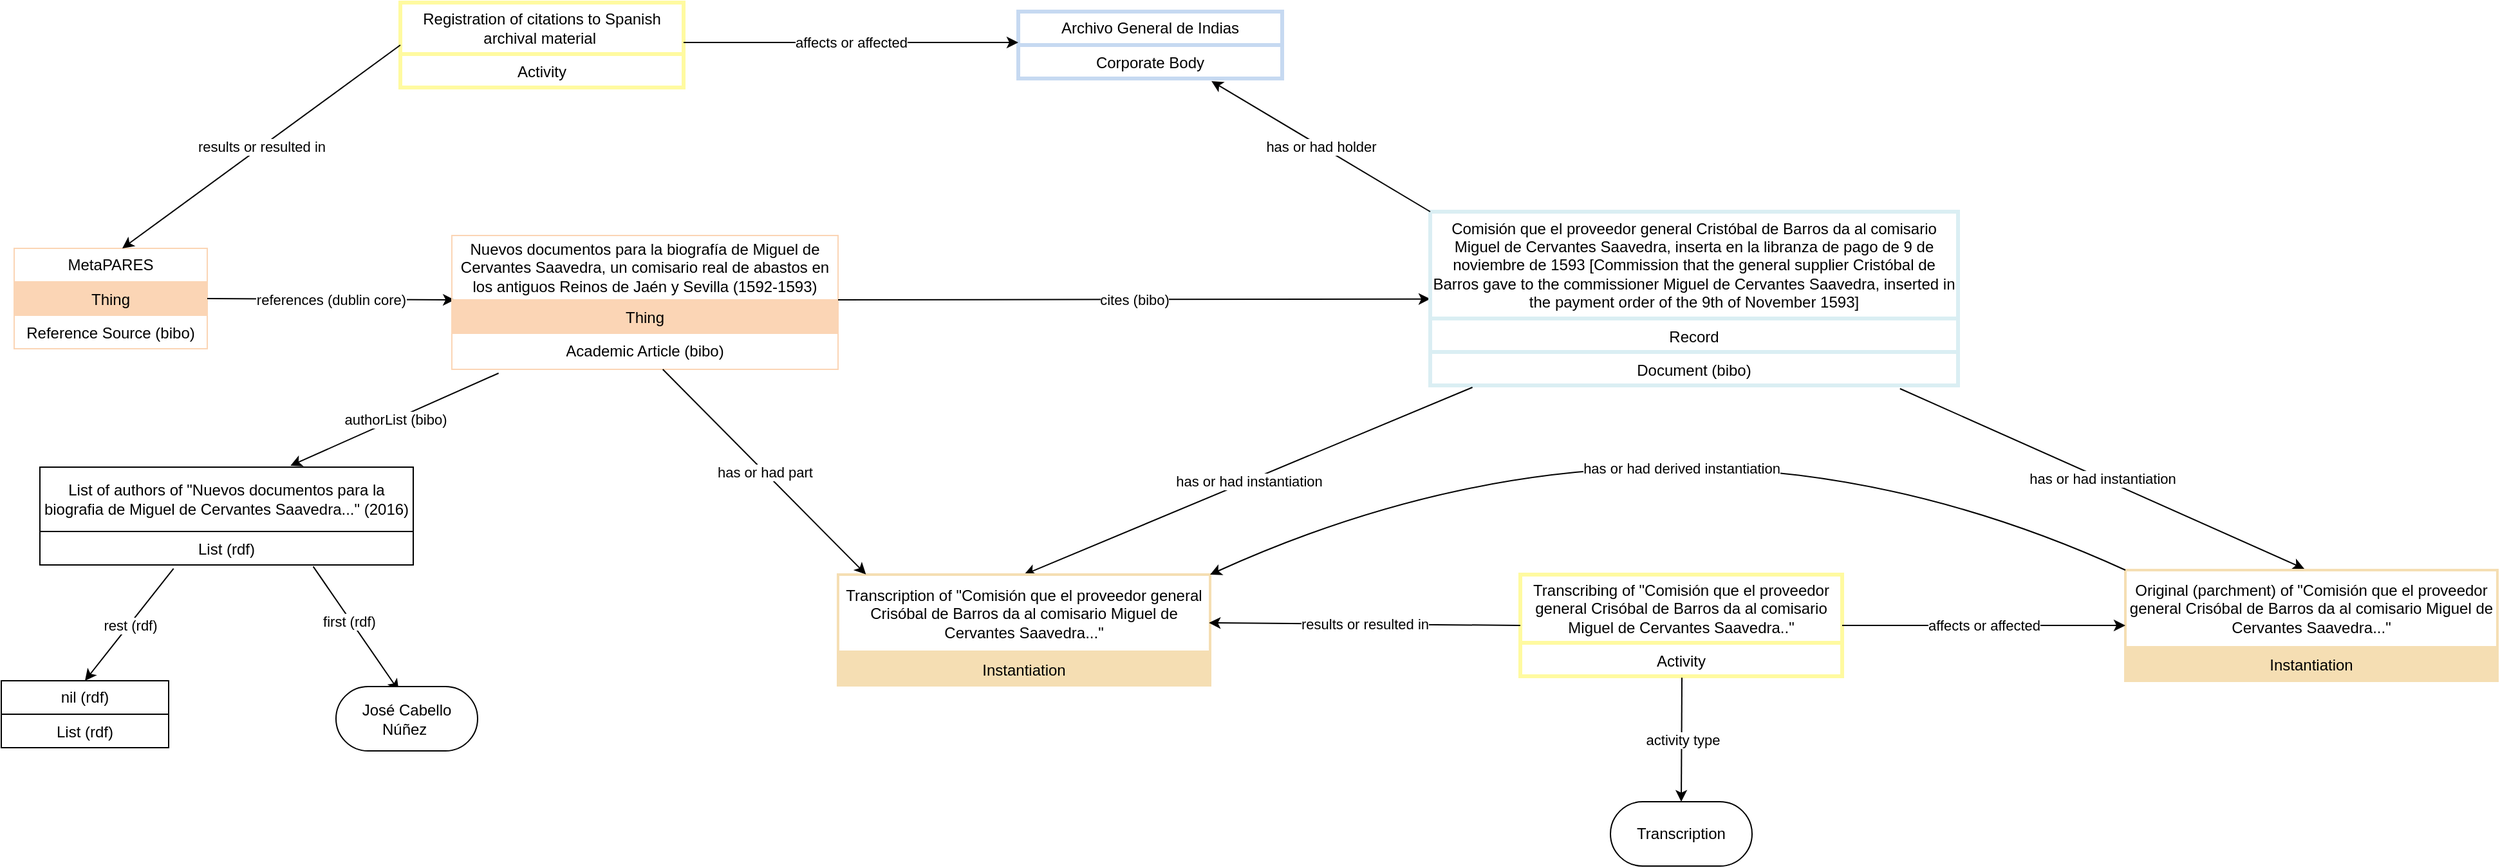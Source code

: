 <mxfile version="28.2.5">
  <diagram name="Page-1" id="bvQDPrfrpt0zgJPPsHLa">
    <mxGraphModel dx="870" dy="566" grid="1" gridSize="10" guides="1" tooltips="1" connect="1" arrows="1" fold="1" page="1" pageScale="1" pageWidth="4681" pageHeight="3300" math="0" shadow="0">
      <root>
        <mxCell id="0" />
        <mxCell id="1" parent="0" />
        <mxCell id="Pw4hpHj4lTCNHb1y_Igf-1" value="MetaPARES" style="swimlane;fontStyle=0;childLayout=stackLayout;horizontal=1;startSize=26;strokeColor=#FBD5B5;fillColor=none;horizontalStack=0;resizeParent=1;resizeParentMax=0;resizeLast=0;collapsible=1;marginBottom=0;whiteSpace=wrap;html=1;" parent="1" vertex="1">
          <mxGeometry x="370" y="280" width="150" height="78" as="geometry" />
        </mxCell>
        <mxCell id="Pw4hpHj4lTCNHb1y_Igf-2" value="Thing" style="text;strokeColor=#FBD5B5;fillColor=#FBD5B5;align=center;verticalAlign=top;spacingLeft=4;spacingRight=4;overflow=hidden;rotatable=0;points=[[0,0.5],[1,0.5]];portConstraint=eastwest;whiteSpace=wrap;html=1;" parent="Pw4hpHj4lTCNHb1y_Igf-1" vertex="1">
          <mxGeometry y="26" width="150" height="26" as="geometry" />
        </mxCell>
        <mxCell id="Pw4hpHj4lTCNHb1y_Igf-5" value="Reference Source (bibo)" style="text;align=center;verticalAlign=top;spacingLeft=4;spacingRight=4;overflow=hidden;rotatable=0;points=[[0,0.5],[1,0.5]];portConstraint=eastwest;whiteSpace=wrap;html=1;" parent="Pw4hpHj4lTCNHb1y_Igf-1" vertex="1">
          <mxGeometry y="52" width="150" height="26" as="geometry" />
        </mxCell>
        <mxCell id="Pw4hpHj4lTCNHb1y_Igf-6" value="" style="endArrow=classic;html=1;rounded=0;exitX=1;exitY=0.5;exitDx=0;exitDy=0;entryX=0.007;entryY=0;entryDx=0;entryDy=0;entryPerimeter=0;" parent="1" source="Pw4hpHj4lTCNHb1y_Igf-1" target="Pw4hpHj4lTCNHb1y_Igf-9" edge="1">
          <mxGeometry relative="1" as="geometry">
            <mxPoint x="550" y="308.5" as="sourcePoint" />
            <mxPoint x="740" y="308.5" as="targetPoint" />
          </mxGeometry>
        </mxCell>
        <mxCell id="Pw4hpHj4lTCNHb1y_Igf-7" value="references (dublin core)" style="edgeLabel;resizable=0;html=1;;align=center;verticalAlign=middle;" parent="Pw4hpHj4lTCNHb1y_Igf-6" connectable="0" vertex="1">
          <mxGeometry relative="1" as="geometry" />
        </mxCell>
        <mxCell id="Pw4hpHj4lTCNHb1y_Igf-8" value="Nuevos documentos para la biografía de Miguel de Cervantes Saavedra, un comisario real de abastos en los antiguos Reinos de Jaén y Sevilla (1592-1593)" style="swimlane;fontStyle=0;childLayout=stackLayout;horizontal=1;startSize=50;strokeColor=#FBD5B5;fillColor=none;horizontalStack=0;resizeParent=1;resizeParentMax=0;resizeLast=0;collapsible=1;marginBottom=0;whiteSpace=wrap;html=1;" parent="1" vertex="1">
          <mxGeometry x="710" y="270" width="300" height="104" as="geometry" />
        </mxCell>
        <mxCell id="Pw4hpHj4lTCNHb1y_Igf-9" value="Thing" style="text;strokeColor=#FBD5B5;fillColor=#FBD5B5;align=center;verticalAlign=top;spacingLeft=4;spacingRight=4;overflow=hidden;rotatable=0;points=[[0,0.5],[1,0.5]];portConstraint=eastwest;whiteSpace=wrap;html=1;" parent="Pw4hpHj4lTCNHb1y_Igf-8" vertex="1">
          <mxGeometry y="50" width="300" height="26" as="geometry" />
        </mxCell>
        <mxCell id="Pw4hpHj4lTCNHb1y_Igf-10" value="Academic Article (bibo)" style="text;align=center;verticalAlign=top;spacingLeft=4;spacingRight=4;overflow=hidden;rotatable=0;points=[[0,0.5],[1,0.5]];portConstraint=eastwest;whiteSpace=wrap;html=1;" parent="Pw4hpHj4lTCNHb1y_Igf-8" vertex="1">
          <mxGeometry y="76" width="300" height="28" as="geometry" />
        </mxCell>
        <mxCell id="Pw4hpHj4lTCNHb1y_Igf-11" value="" style="endArrow=classic;html=1;rounded=0;exitX=0.121;exitY=1.107;exitDx=0;exitDy=0;entryX=0.671;entryY=-0.015;entryDx=0;entryDy=0;entryPerimeter=0;exitPerimeter=0;" parent="1" source="Pw4hpHj4lTCNHb1y_Igf-10" target="Pw4hpHj4lTCNHb1y_Igf-15" edge="1">
          <mxGeometry relative="1" as="geometry">
            <mxPoint x="680" y="230" as="sourcePoint" />
            <mxPoint x="870" y="190" as="targetPoint" />
          </mxGeometry>
        </mxCell>
        <mxCell id="Pw4hpHj4lTCNHb1y_Igf-12" value="authorList (bibo)" style="edgeLabel;resizable=0;html=1;;align=center;verticalAlign=middle;" parent="Pw4hpHj4lTCNHb1y_Igf-11" connectable="0" vertex="1">
          <mxGeometry relative="1" as="geometry" />
        </mxCell>
        <mxCell id="Pw4hpHj4lTCNHb1y_Igf-15" value="List of authors of &quot;Nuevos documentos para la biografia de Miguel de Cervantes Saavedra...&quot; (2016)" style="swimlane;fontStyle=0;childLayout=stackLayout;horizontal=1;startSize=50;fillColor=none;horizontalStack=0;resizeParent=1;resizeParentMax=0;resizeLast=0;collapsible=1;marginBottom=0;whiteSpace=wrap;html=1;" parent="1" vertex="1">
          <mxGeometry x="390" y="450" width="290" height="76" as="geometry" />
        </mxCell>
        <mxCell id="Pw4hpHj4lTCNHb1y_Igf-16" value="&lt;div&gt;List (rdf)&lt;/div&gt;" style="text;strokeColor=none;fillColor=none;align=center;verticalAlign=top;spacingLeft=4;spacingRight=4;overflow=hidden;rotatable=0;points=[[0,0.5],[1,0.5]];portConstraint=eastwest;whiteSpace=wrap;html=1;" parent="Pw4hpHj4lTCNHb1y_Igf-15" vertex="1">
          <mxGeometry y="50" width="290" height="26" as="geometry" />
        </mxCell>
        <mxCell id="Pw4hpHj4lTCNHb1y_Igf-17" value="" style="endArrow=classic;html=1;rounded=0;exitX=0.732;exitY=1.045;exitDx=0;exitDy=0;entryX=0.444;entryY=0.067;entryDx=0;entryDy=0;exitPerimeter=0;entryPerimeter=0;" parent="1" source="Pw4hpHj4lTCNHb1y_Igf-16" target="Pw4hpHj4lTCNHb1y_Igf-19" edge="1">
          <mxGeometry relative="1" as="geometry">
            <mxPoint x="810" y="571" as="sourcePoint" />
            <mxPoint x="810" y="470" as="targetPoint" />
          </mxGeometry>
        </mxCell>
        <mxCell id="Pw4hpHj4lTCNHb1y_Igf-58" value="first (rdf)" style="edgeLabel;html=1;align=center;verticalAlign=middle;resizable=0;points=[];" parent="Pw4hpHj4lTCNHb1y_Igf-17" vertex="1" connectable="0">
          <mxGeometry x="-0.139" y="-1" relative="1" as="geometry">
            <mxPoint as="offset" />
          </mxGeometry>
        </mxCell>
        <mxCell id="Pw4hpHj4lTCNHb1y_Igf-19" value="José Cabello Núñez&amp;nbsp;" style="html=1;whiteSpace=wrap;rounded=1;arcSize=50;" parent="1" vertex="1">
          <mxGeometry x="620" y="620.5" width="110" height="50" as="geometry" />
        </mxCell>
        <mxCell id="Pw4hpHj4lTCNHb1y_Igf-20" value="" style="endArrow=classic;html=1;rounded=0;exitX=0.358;exitY=1.109;exitDx=0;exitDy=0;entryX=0.5;entryY=0;entryDx=0;entryDy=0;exitPerimeter=0;" parent="1" source="Pw4hpHj4lTCNHb1y_Igf-16" target="Pw4hpHj4lTCNHb1y_Igf-25" edge="1">
          <mxGeometry relative="1" as="geometry">
            <mxPoint x="710" y="526" as="sourcePoint" />
            <mxPoint x="800" y="530" as="targetPoint" />
          </mxGeometry>
        </mxCell>
        <mxCell id="Pw4hpHj4lTCNHb1y_Igf-21" value="rest (rdf)" style="edgeLabel;resizable=0;html=1;;align=center;verticalAlign=middle;" parent="Pw4hpHj4lTCNHb1y_Igf-20" connectable="0" vertex="1">
          <mxGeometry relative="1" as="geometry" />
        </mxCell>
        <mxCell id="Pw4hpHj4lTCNHb1y_Igf-25" value="nil (rdf)" style="swimlane;fontStyle=0;childLayout=stackLayout;horizontal=1;startSize=26;fillColor=none;horizontalStack=0;resizeParent=1;resizeParentMax=0;resizeLast=0;collapsible=1;marginBottom=0;whiteSpace=wrap;html=1;" parent="1" vertex="1">
          <mxGeometry x="360" y="616.0" width="130" height="52" as="geometry">
            <mxRectangle x="981" y="570" width="50" height="40" as="alternateBounds" />
          </mxGeometry>
        </mxCell>
        <mxCell id="Pw4hpHj4lTCNHb1y_Igf-26" value="&lt;div&gt;List (rdf)&lt;/div&gt;" style="text;strokeColor=none;fillColor=none;align=center;verticalAlign=top;spacingLeft=4;spacingRight=4;overflow=hidden;rotatable=0;points=[[0,0.5],[1,0.5]];portConstraint=eastwest;whiteSpace=wrap;html=1;" parent="Pw4hpHj4lTCNHb1y_Igf-25" vertex="1">
          <mxGeometry y="26" width="130" height="26" as="geometry" />
        </mxCell>
        <mxCell id="Pw4hpHj4lTCNHb1y_Igf-27" value="" style="endArrow=classic;html=1;rounded=0;exitX=0.99;exitY=0.404;exitDx=0;exitDy=0;exitPerimeter=0;" parent="1" target="Pw4hpHj4lTCNHb1y_Igf-29" edge="1">
          <mxGeometry relative="1" as="geometry">
            <mxPoint x="1010" y="320.006" as="sourcePoint" />
            <mxPoint x="1160" y="320" as="targetPoint" />
          </mxGeometry>
        </mxCell>
        <mxCell id="Pw4hpHj4lTCNHb1y_Igf-28" value="cites (bibo)" style="edgeLabel;resizable=0;html=1;;align=center;verticalAlign=middle;" parent="Pw4hpHj4lTCNHb1y_Igf-27" connectable="0" vertex="1">
          <mxGeometry relative="1" as="geometry" />
        </mxCell>
        <mxCell id="Pw4hpHj4lTCNHb1y_Igf-29" value="Comisión  que  el  proveedor  general  Cristóbal  de Barros  da  al  comisario  Miguel  de  Cervantes  Saavedra,  inserta  en  la  libranza  de  pago  de  9  de  noviembre  de  1593 [Commission that the general supplier Cristóbal de Barros gave to the commissioner Miguel de Cervantes Saavedra, inserted in the payment order of the 9th of November 1593]" style="swimlane;fontStyle=0;childLayout=stackLayout;horizontal=1;startSize=83;strokeColor=#DAEEF3;strokeWidth=3;fillColor=none;horizontalStack=0;resizeParent=1;resizeParentMax=0;resizeLast=0;collapsible=1;marginBottom=0;whiteSpace=wrap;html=1;" parent="1" vertex="1">
          <mxGeometry x="1470" y="251.5" width="410" height="135" as="geometry" />
        </mxCell>
        <mxCell id="Pw4hpHj4lTCNHb1y_Igf-30" value="Record" style="text;strokeColor=#DAEEF3;strokeWidth=3;fillColor=none;align=center;verticalAlign=top;spacingLeft=4;spacingRight=4;overflow=hidden;rotatable=0;points=[[0,0.5],[1,0.5]];portConstraint=eastwest;whiteSpace=wrap;html=1;" parent="Pw4hpHj4lTCNHb1y_Igf-29" vertex="1">
          <mxGeometry y="83" width="410" height="26" as="geometry" />
        </mxCell>
        <mxCell id="Pw4hpHj4lTCNHb1y_Igf-31" value="Document (bibo)" style="text;strokeColor=#DAEEF3;strokeWidth=3;fillColor=none;align=center;verticalAlign=top;spacingLeft=4;spacingRight=4;overflow=hidden;rotatable=0;points=[[0,0.5],[1,0.5]];portConstraint=eastwest;whiteSpace=wrap;html=1;" parent="Pw4hpHj4lTCNHb1y_Igf-29" vertex="1">
          <mxGeometry y="109" width="410" height="26" as="geometry" />
        </mxCell>
        <mxCell id="Pw4hpHj4lTCNHb1y_Igf-32" value="" style="endArrow=classic;html=1;rounded=0;exitX=0.08;exitY=1.058;exitDx=0;exitDy=0;exitPerimeter=0;entryX=0.5;entryY=0;entryDx=0;entryDy=0;" parent="1" source="Pw4hpHj4lTCNHb1y_Igf-31" target="Pw4hpHj4lTCNHb1y_Igf-34" edge="1">
          <mxGeometry relative="1" as="geometry">
            <mxPoint x="1090" y="480" as="sourcePoint" />
            <mxPoint x="1090" y="530" as="targetPoint" />
          </mxGeometry>
        </mxCell>
        <mxCell id="Pw4hpHj4lTCNHb1y_Igf-33" value="has or had instantiation" style="edgeLabel;resizable=0;html=1;;align=center;verticalAlign=middle;" parent="Pw4hpHj4lTCNHb1y_Igf-32" connectable="0" vertex="1">
          <mxGeometry relative="1" as="geometry" />
        </mxCell>
        <mxCell id="Pw4hpHj4lTCNHb1y_Igf-34" value="Transcription of &quot;Comisión que el proveedor general Crisóbal de Barros da al comisario Miguel de Cervantes Saavedra...&quot;" style="swimlane;fontStyle=0;childLayout=stackLayout;horizontal=1;startSize=60;strokeColor=#F5DEB3;strokeWidth=2;fillColor=none;horizontalStack=0;resizeParent=1;resizeParentMax=0;resizeLast=0;collapsible=1;marginBottom=0;whiteSpace=wrap;html=1;" parent="1" vertex="1">
          <mxGeometry x="1010" y="533.5" width="289" height="86" as="geometry" />
        </mxCell>
        <mxCell id="Pw4hpHj4lTCNHb1y_Igf-35" value="Instantiation&lt;div&gt;&lt;br&gt;&lt;/div&gt;" style="text;strokeColor=#F5DEB3;strokeWidth=2;fillColor=#F5DEB3;align=center;verticalAlign=top;spacingLeft=4;spacingRight=4;overflow=hidden;rotatable=0;points=[[0,0.5],[1,0.5]];portConstraint=eastwest;whiteSpace=wrap;html=1;" parent="Pw4hpHj4lTCNHb1y_Igf-34" vertex="1">
          <mxGeometry y="60" width="289" height="26" as="geometry" />
        </mxCell>
        <mxCell id="Pw4hpHj4lTCNHb1y_Igf-36" value="" style="endArrow=classic;html=1;rounded=0;exitX=0.89;exitY=1.096;exitDx=0;exitDy=0;exitPerimeter=0;entryX=0.481;entryY=-0.012;entryDx=0;entryDy=0;entryPerimeter=0;" parent="1" source="Pw4hpHj4lTCNHb1y_Igf-31" target="Pw4hpHj4lTCNHb1y_Igf-38" edge="1">
          <mxGeometry relative="1" as="geometry">
            <mxPoint x="1495" y="403" as="sourcePoint" />
            <mxPoint x="1600" y="520" as="targetPoint" />
          </mxGeometry>
        </mxCell>
        <mxCell id="Pw4hpHj4lTCNHb1y_Igf-37" value="has or had instantiation" style="edgeLabel;resizable=0;html=1;;align=center;verticalAlign=middle;" parent="Pw4hpHj4lTCNHb1y_Igf-36" connectable="0" vertex="1">
          <mxGeometry relative="1" as="geometry" />
        </mxCell>
        <mxCell id="Pw4hpHj4lTCNHb1y_Igf-38" value="Original (parchment) of &quot;Comisión que el proveedor general Crisóbal de Barros da al comisario Miguel de Cervantes Saavedra...&quot;" style="swimlane;fontStyle=0;childLayout=stackLayout;horizontal=1;startSize=60;strokeColor=#F5DEB3;strokeWidth=2;fillColor=none;horizontalStack=0;resizeParent=1;resizeParentMax=0;resizeLast=0;collapsible=1;marginBottom=0;whiteSpace=wrap;html=1;" parent="1" vertex="1">
          <mxGeometry x="2010" y="530" width="289" height="86" as="geometry" />
        </mxCell>
        <mxCell id="Pw4hpHj4lTCNHb1y_Igf-39" value="Instantiation&lt;div&gt;&lt;br&gt;&lt;/div&gt;" style="text;strokeColor=#F5DEB3;strokeWidth=2;fillColor=#F5DEB3;align=center;verticalAlign=top;spacingLeft=4;spacingRight=4;overflow=hidden;rotatable=0;points=[[0,0.5],[1,0.5]];portConstraint=eastwest;whiteSpace=wrap;html=1;" parent="Pw4hpHj4lTCNHb1y_Igf-38" vertex="1">
          <mxGeometry y="60" width="289" height="26" as="geometry" />
        </mxCell>
        <mxCell id="Pw4hpHj4lTCNHb1y_Igf-42" value="Transcribing of &quot;Comisión que el proveedor general Crisóbal de Barros da al comisario Miguel de Cervantes Saavedra..&quot;" style="swimlane;fontStyle=0;childLayout=stackLayout;horizontal=1;startSize=53;strokeColor=#FFFAA0;strokeWidth=3;fillColor=none;horizontalStack=0;resizeParent=1;resizeParentMax=0;resizeLast=0;collapsible=1;marginBottom=0;whiteSpace=wrap;html=1;" parent="1" vertex="1">
          <mxGeometry x="1540" y="533.5" width="250" height="79" as="geometry" />
        </mxCell>
        <mxCell id="Pw4hpHj4lTCNHb1y_Igf-43" value="Activity" style="text;strokeColor=#FFFAA0;strokeWidth=3;fillColor=none;align=center;verticalAlign=top;spacingLeft=4;spacingRight=4;overflow=hidden;rotatable=0;points=[[0,0.5],[1,0.5]];portConstraint=eastwest;whiteSpace=wrap;html=1;" parent="Pw4hpHj4lTCNHb1y_Igf-42" vertex="1">
          <mxGeometry y="53" width="250" height="26" as="geometry" />
        </mxCell>
        <mxCell id="Pw4hpHj4lTCNHb1y_Igf-44" value="" style="endArrow=classic;html=1;rounded=0;exitX=1;exitY=0.5;exitDx=0;exitDy=0;entryX=0;entryY=0.5;entryDx=0;entryDy=0;" parent="1" source="Pw4hpHj4lTCNHb1y_Igf-42" target="Pw4hpHj4lTCNHb1y_Igf-38" edge="1">
          <mxGeometry relative="1" as="geometry">
            <mxPoint x="1800" y="572.5" as="sourcePoint" />
            <mxPoint x="1990" y="572.5" as="targetPoint" />
          </mxGeometry>
        </mxCell>
        <mxCell id="Pw4hpHj4lTCNHb1y_Igf-45" value="affects or affected" style="edgeLabel;resizable=0;html=1;;align=center;verticalAlign=middle;" parent="Pw4hpHj4lTCNHb1y_Igf-44" connectable="0" vertex="1">
          <mxGeometry relative="1" as="geometry" />
        </mxCell>
        <mxCell id="Pw4hpHj4lTCNHb1y_Igf-46" value="" style="endArrow=classic;html=1;rounded=0;exitX=0;exitY=0.5;exitDx=0;exitDy=0;entryX=0.997;entryY=0.436;entryDx=0;entryDy=0;entryPerimeter=0;" parent="1" source="Pw4hpHj4lTCNHb1y_Igf-42" target="Pw4hpHj4lTCNHb1y_Igf-34" edge="1">
          <mxGeometry relative="1" as="geometry">
            <mxPoint x="1525" y="576" as="sourcePoint" />
            <mxPoint x="1305" y="576" as="targetPoint" />
          </mxGeometry>
        </mxCell>
        <mxCell id="Pw4hpHj4lTCNHb1y_Igf-47" value="results or resulted in" style="edgeLabel;resizable=0;html=1;;align=center;verticalAlign=middle;" parent="Pw4hpHj4lTCNHb1y_Igf-46" connectable="0" vertex="1">
          <mxGeometry relative="1" as="geometry" />
        </mxCell>
        <mxCell id="Pw4hpHj4lTCNHb1y_Igf-48" value="" style="endArrow=classic;html=1;rounded=0;curved=1;entryX=1;entryY=0;entryDx=0;entryDy=0;exitX=0;exitY=0;exitDx=0;exitDy=0;" parent="1" source="Pw4hpHj4lTCNHb1y_Igf-38" target="Pw4hpHj4lTCNHb1y_Igf-34" edge="1">
          <mxGeometry relative="1" as="geometry">
            <mxPoint x="1555" y="470" as="sourcePoint" />
            <mxPoint x="1335" y="470" as="targetPoint" />
            <Array as="points">
              <mxPoint x="1660" y="370" />
            </Array>
          </mxGeometry>
        </mxCell>
        <mxCell id="Pw4hpHj4lTCNHb1y_Igf-49" value="has or had derived instantiation" style="edgeLabel;resizable=0;html=1;;align=center;verticalAlign=middle;" parent="Pw4hpHj4lTCNHb1y_Igf-48" connectable="0" vertex="1">
          <mxGeometry relative="1" as="geometry">
            <mxPoint x="10" y="78" as="offset" />
          </mxGeometry>
        </mxCell>
        <mxCell id="Pw4hpHj4lTCNHb1y_Igf-52" value="" style="endArrow=classic;html=1;rounded=0;exitX=0.502;exitY=1.045;exitDx=0;exitDy=0;exitPerimeter=0;entryX=0.5;entryY=0;entryDx=0;entryDy=0;" parent="1" source="Pw4hpHj4lTCNHb1y_Igf-43" target="bS20XCA0_ZlTdrrg_bsE-2" edge="1">
          <mxGeometry relative="1" as="geometry">
            <mxPoint x="1660" y="610" as="sourcePoint" />
            <mxPoint x="1665" y="700" as="targetPoint" />
          </mxGeometry>
        </mxCell>
        <mxCell id="Pw4hpHj4lTCNHb1y_Igf-53" value="activity type" style="edgeLabel;resizable=0;html=1;;align=center;verticalAlign=middle;" parent="Pw4hpHj4lTCNHb1y_Igf-52" connectable="0" vertex="1">
          <mxGeometry relative="1" as="geometry" />
        </mxCell>
        <mxCell id="Pw4hpHj4lTCNHb1y_Igf-56" value="" style="endArrow=classic;html=1;rounded=0;entryX=0.075;entryY=-0.002;entryDx=0;entryDy=0;entryPerimeter=0;" parent="1" source="Pw4hpHj4lTCNHb1y_Igf-10" target="Pw4hpHj4lTCNHb1y_Igf-34" edge="1">
          <mxGeometry relative="1" as="geometry">
            <mxPoint x="800" y="481.006" as="sourcePoint" />
            <mxPoint x="1260" y="480" as="targetPoint" />
          </mxGeometry>
        </mxCell>
        <mxCell id="Pw4hpHj4lTCNHb1y_Igf-57" value="has or had part" style="edgeLabel;resizable=0;html=1;;align=center;verticalAlign=middle;" parent="Pw4hpHj4lTCNHb1y_Igf-56" connectable="0" vertex="1">
          <mxGeometry relative="1" as="geometry" />
        </mxCell>
        <mxCell id="Pw4hpHj4lTCNHb1y_Igf-59" value="" style="endArrow=classic;html=1;rounded=0;exitX=0;exitY=0;exitDx=0;exitDy=0;entryX=0.732;entryY=1.077;entryDx=0;entryDy=0;entryPerimeter=0;" parent="1" source="Pw4hpHj4lTCNHb1y_Igf-29" edge="1" target="Pw4hpHj4lTCNHb1y_Igf-62">
          <mxGeometry relative="1" as="geometry">
            <mxPoint x="1328" y="280" as="sourcePoint" />
            <mxPoint x="1340" y="178" as="targetPoint" />
          </mxGeometry>
        </mxCell>
        <mxCell id="Pw4hpHj4lTCNHb1y_Igf-60" value="has or had holder" style="edgeLabel;resizable=0;html=1;;align=center;verticalAlign=middle;" parent="Pw4hpHj4lTCNHb1y_Igf-59" connectable="0" vertex="1">
          <mxGeometry relative="1" as="geometry" />
        </mxCell>
        <mxCell id="Pw4hpHj4lTCNHb1y_Igf-61" value="Archivo General de Indias" style="swimlane;fontStyle=0;childLayout=stackLayout;horizontal=1;startSize=26;strokeColor=#C6D9F1;strokeWidth=3;fillColor=none;horizontalStack=0;resizeParent=1;resizeParentMax=0;resizeLast=0;collapsible=1;marginBottom=0;whiteSpace=wrap;html=1;" parent="1" vertex="1">
          <mxGeometry x="1150" y="96" width="205" height="52" as="geometry" />
        </mxCell>
        <mxCell id="Pw4hpHj4lTCNHb1y_Igf-62" value="Corporate Body" style="text;strokeColor=#C6D9F1;strokeWidth=3;fillColor=none;align=center;verticalAlign=top;spacingLeft=4;spacingRight=4;overflow=hidden;rotatable=0;points=[[0,0.5],[1,0.5]];portConstraint=eastwest;whiteSpace=wrap;html=1;" parent="Pw4hpHj4lTCNHb1y_Igf-61" vertex="1">
          <mxGeometry y="26" width="205" height="26" as="geometry" />
        </mxCell>
        <mxCell id="Pw4hpHj4lTCNHb1y_Igf-65" value="Registration of citations to Spanish archival material&amp;nbsp;" style="swimlane;fontStyle=0;childLayout=stackLayout;horizontal=1;startSize=40;strokeColor=#FFFAA0;strokeWidth=3;fillColor=none;horizontalStack=0;resizeParent=1;resizeParentMax=0;resizeLast=0;collapsible=1;marginBottom=0;whiteSpace=wrap;html=1;" parent="1" vertex="1">
          <mxGeometry x="670" y="89" width="220" height="66" as="geometry" />
        </mxCell>
        <mxCell id="Pw4hpHj4lTCNHb1y_Igf-66" value="Activity" style="text;strokeColor=#FFFAA0;strokeWidth=3;fillColor=none;align=center;verticalAlign=top;spacingLeft=4;spacingRight=4;overflow=hidden;rotatable=0;points=[[0,0.5],[1,0.5]];portConstraint=eastwest;whiteSpace=wrap;html=1;" parent="Pw4hpHj4lTCNHb1y_Igf-65" vertex="1">
          <mxGeometry y="40" width="220" height="26" as="geometry" />
        </mxCell>
        <mxCell id="Pw4hpHj4lTCNHb1y_Igf-67" value="" style="endArrow=classic;html=1;rounded=0;exitX=0;exitY=0.5;exitDx=0;exitDy=0;entryX=0.56;entryY=0;entryDx=0;entryDy=0;entryPerimeter=0;" parent="1" source="Pw4hpHj4lTCNHb1y_Igf-65" target="Pw4hpHj4lTCNHb1y_Igf-1" edge="1">
          <mxGeometry relative="1" as="geometry">
            <mxPoint x="692" y="232" as="sourcePoint" />
            <mxPoint x="450" y="230" as="targetPoint" />
          </mxGeometry>
        </mxCell>
        <mxCell id="Pw4hpHj4lTCNHb1y_Igf-68" value="results or resulted in" style="edgeLabel;resizable=0;html=1;;align=center;verticalAlign=middle;" parent="Pw4hpHj4lTCNHb1y_Igf-67" connectable="0" vertex="1">
          <mxGeometry relative="1" as="geometry" />
        </mxCell>
        <mxCell id="Pw4hpHj4lTCNHb1y_Igf-69" value="" style="endArrow=classic;html=1;rounded=0;entryX=0;entryY=-0.077;entryDx=0;entryDy=0;entryPerimeter=0;" parent="1" edge="1" target="Pw4hpHj4lTCNHb1y_Igf-62">
          <mxGeometry relative="1" as="geometry">
            <mxPoint x="890" y="120" as="sourcePoint" />
            <mxPoint x="1160" y="120" as="targetPoint" />
          </mxGeometry>
        </mxCell>
        <mxCell id="Pw4hpHj4lTCNHb1y_Igf-70" value="affects or affected" style="edgeLabel;resizable=0;html=1;;align=center;verticalAlign=middle;" parent="Pw4hpHj4lTCNHb1y_Igf-69" connectable="0" vertex="1">
          <mxGeometry relative="1" as="geometry" />
        </mxCell>
        <mxCell id="bS20XCA0_ZlTdrrg_bsE-2" value="Transcription" style="html=1;whiteSpace=wrap;rounded=1;arcSize=50;" vertex="1" parent="1">
          <mxGeometry x="1610" y="710" width="110" height="50" as="geometry" />
        </mxCell>
      </root>
    </mxGraphModel>
  </diagram>
</mxfile>
